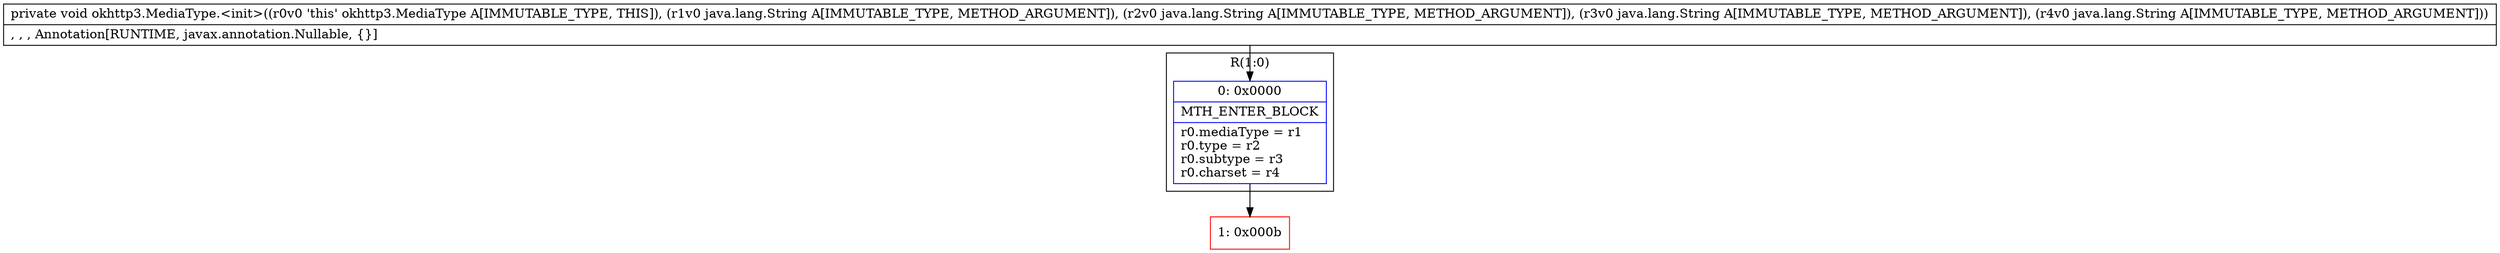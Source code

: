 digraph "CFG forokhttp3.MediaType.\<init\>(Ljava\/lang\/String;Ljava\/lang\/String;Ljava\/lang\/String;Ljava\/lang\/String;)V" {
subgraph cluster_Region_762434781 {
label = "R(1:0)";
node [shape=record,color=blue];
Node_0 [shape=record,label="{0\:\ 0x0000|MTH_ENTER_BLOCK\l|r0.mediaType = r1\lr0.type = r2\lr0.subtype = r3\lr0.charset = r4\l}"];
}
Node_1 [shape=record,color=red,label="{1\:\ 0x000b}"];
MethodNode[shape=record,label="{private void okhttp3.MediaType.\<init\>((r0v0 'this' okhttp3.MediaType A[IMMUTABLE_TYPE, THIS]), (r1v0 java.lang.String A[IMMUTABLE_TYPE, METHOD_ARGUMENT]), (r2v0 java.lang.String A[IMMUTABLE_TYPE, METHOD_ARGUMENT]), (r3v0 java.lang.String A[IMMUTABLE_TYPE, METHOD_ARGUMENT]), (r4v0 java.lang.String A[IMMUTABLE_TYPE, METHOD_ARGUMENT]))  | , , , Annotation[RUNTIME, javax.annotation.Nullable, \{\}]\l}"];
MethodNode -> Node_0;
Node_0 -> Node_1;
}

